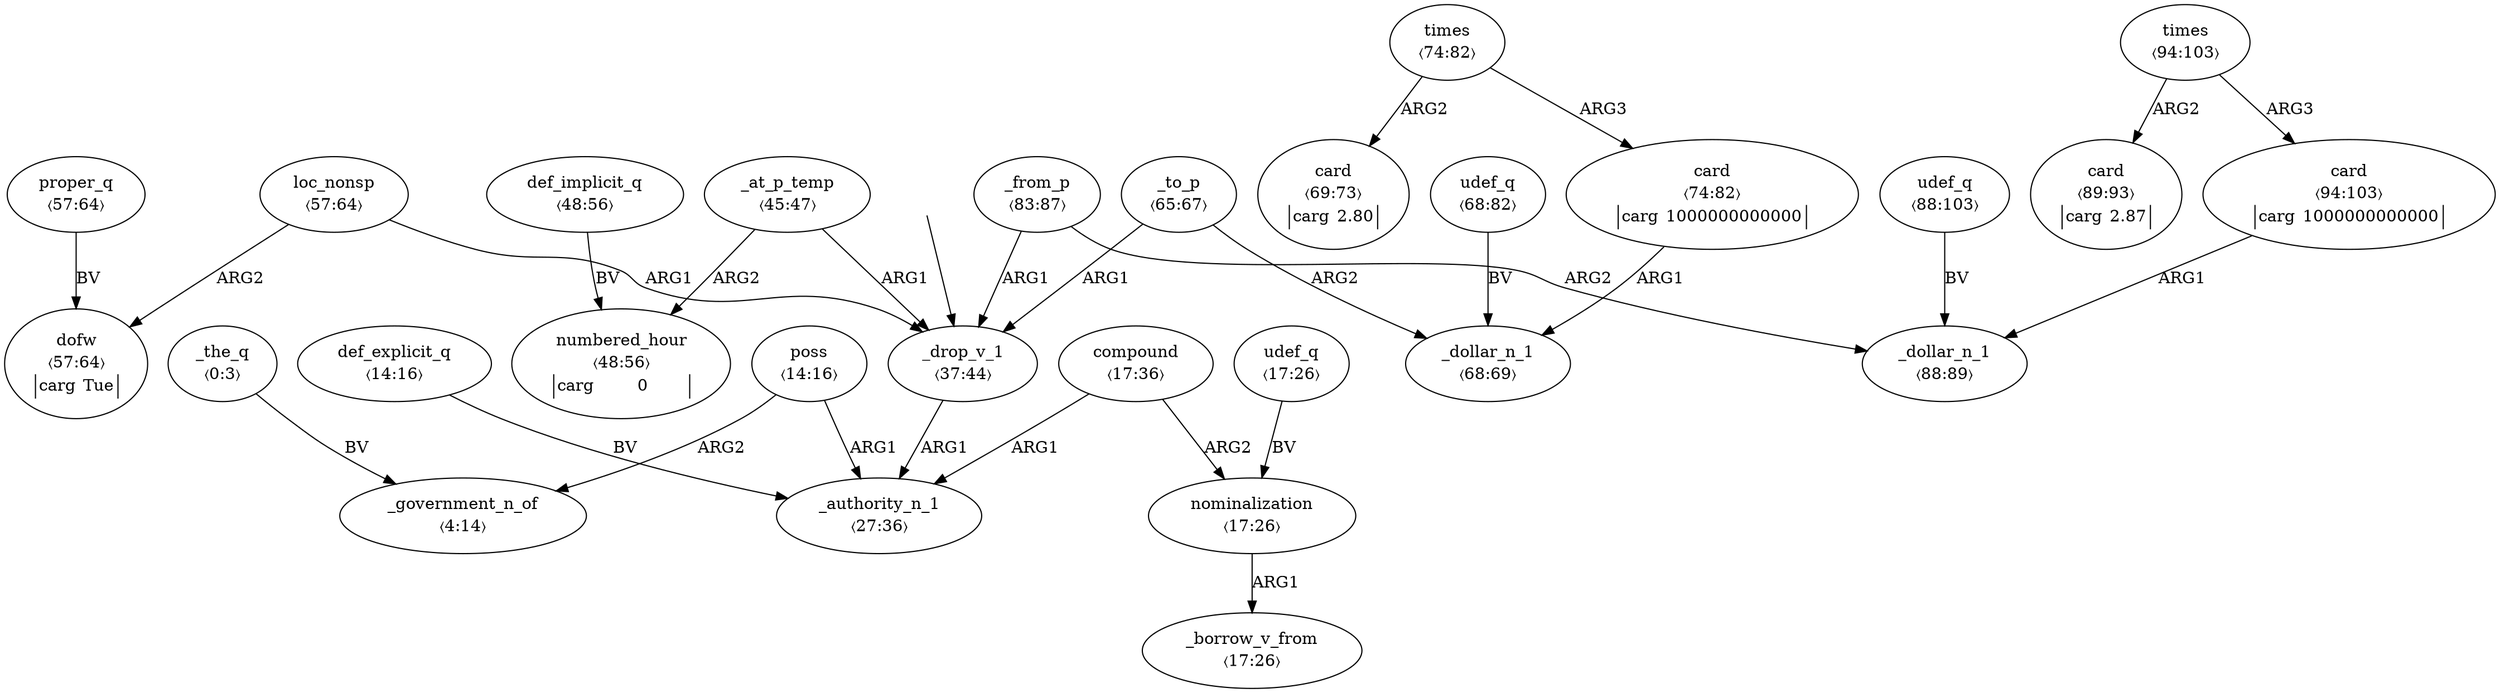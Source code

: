 digraph "20008003" {
  top [ style=invis ];
  top -> 9;
  0 [ label=<<table align="center" border="0" cellspacing="0"><tr><td colspan="2">_the_q</td></tr><tr><td colspan="2">〈0:3〉</td></tr></table>> ];
  1 [ label=<<table align="center" border="0" cellspacing="0"><tr><td colspan="2">_government_n_of</td></tr><tr><td colspan="2">〈4:14〉</td></tr></table>> ];
  2 [ label=<<table align="center" border="0" cellspacing="0"><tr><td colspan="2">def_explicit_q</td></tr><tr><td colspan="2">〈14:16〉</td></tr></table>> ];
  3 [ label=<<table align="center" border="0" cellspacing="0"><tr><td colspan="2">poss</td></tr><tr><td colspan="2">〈14:16〉</td></tr></table>> ];
  4 [ label=<<table align="center" border="0" cellspacing="0"><tr><td colspan="2">compound</td></tr><tr><td colspan="2">〈17:36〉</td></tr></table>> ];
  5 [ label=<<table align="center" border="0" cellspacing="0"><tr><td colspan="2">udef_q</td></tr><tr><td colspan="2">〈17:26〉</td></tr></table>> ];
  6 [ label=<<table align="center" border="0" cellspacing="0"><tr><td colspan="2">_borrow_v_from</td></tr><tr><td colspan="2">〈17:26〉</td></tr></table>> ];
  7 [ label=<<table align="center" border="0" cellspacing="0"><tr><td colspan="2">nominalization</td></tr><tr><td colspan="2">〈17:26〉</td></tr></table>> ];
  8 [ label=<<table align="center" border="0" cellspacing="0"><tr><td colspan="2">_authority_n_1</td></tr><tr><td colspan="2">〈27:36〉</td></tr></table>> ];
  9 [ label=<<table align="center" border="0" cellspacing="0"><tr><td colspan="2">_drop_v_1</td></tr><tr><td colspan="2">〈37:44〉</td></tr></table>> ];
  10 [ label=<<table align="center" border="0" cellspacing="0"><tr><td colspan="2">_at_p_temp</td></tr><tr><td colspan="2">〈45:47〉</td></tr></table>> ];
  11 [ label=<<table align="center" border="0" cellspacing="0"><tr><td colspan="2">numbered_hour</td></tr><tr><td colspan="2">〈48:56〉</td></tr><tr><td sides="l" border="1" align="left">carg</td><td sides="r" border="1" align="left">0</td></tr></table>> ];
  12 [ label=<<table align="center" border="0" cellspacing="0"><tr><td colspan="2">def_implicit_q</td></tr><tr><td colspan="2">〈48:56〉</td></tr></table>> ];
  13 [ label=<<table align="center" border="0" cellspacing="0"><tr><td colspan="2">loc_nonsp</td></tr><tr><td colspan="2">〈57:64〉</td></tr></table>> ];
  14 [ label=<<table align="center" border="0" cellspacing="0"><tr><td colspan="2">proper_q</td></tr><tr><td colspan="2">〈57:64〉</td></tr></table>> ];
  15 [ label=<<table align="center" border="0" cellspacing="0"><tr><td colspan="2">dofw</td></tr><tr><td colspan="2">〈57:64〉</td></tr><tr><td sides="l" border="1" align="left">carg</td><td sides="r" border="1" align="left">Tue</td></tr></table>> ];
  16 [ label=<<table align="center" border="0" cellspacing="0"><tr><td colspan="2">_to_p</td></tr><tr><td colspan="2">〈65:67〉</td></tr></table>> ];
  17 [ label=<<table align="center" border="0" cellspacing="0"><tr><td colspan="2">udef_q</td></tr><tr><td colspan="2">〈68:82〉</td></tr></table>> ];
  18 [ label=<<table align="center" border="0" cellspacing="0"><tr><td colspan="2">_dollar_n_1</td></tr><tr><td colspan="2">〈68:69〉</td></tr></table>> ];
  19 [ label=<<table align="center" border="0" cellspacing="0"><tr><td colspan="2">card</td></tr><tr><td colspan="2">〈69:73〉</td></tr><tr><td sides="l" border="1" align="left">carg</td><td sides="r" border="1" align="left">2.80</td></tr></table>> ];
  20 [ label=<<table align="center" border="0" cellspacing="0"><tr><td colspan="2">card</td></tr><tr><td colspan="2">〈74:82〉</td></tr><tr><td sides="l" border="1" align="left">carg</td><td sides="r" border="1" align="left">1000000000000</td></tr></table>> ];
  21 [ label=<<table align="center" border="0" cellspacing="0"><tr><td colspan="2">times</td></tr><tr><td colspan="2">〈74:82〉</td></tr></table>> ];
  22 [ label=<<table align="center" border="0" cellspacing="0"><tr><td colspan="2">_from_p</td></tr><tr><td colspan="2">〈83:87〉</td></tr></table>> ];
  23 [ label=<<table align="center" border="0" cellspacing="0"><tr><td colspan="2">udef_q</td></tr><tr><td colspan="2">〈88:103〉</td></tr></table>> ];
  24 [ label=<<table align="center" border="0" cellspacing="0"><tr><td colspan="2">_dollar_n_1</td></tr><tr><td colspan="2">〈88:89〉</td></tr></table>> ];
  25 [ label=<<table align="center" border="0" cellspacing="0"><tr><td colspan="2">card</td></tr><tr><td colspan="2">〈89:93〉</td></tr><tr><td sides="l" border="1" align="left">carg</td><td sides="r" border="1" align="left">2.87</td></tr></table>> ];
  26 [ label=<<table align="center" border="0" cellspacing="0"><tr><td colspan="2">card</td></tr><tr><td colspan="2">〈94:103〉</td></tr><tr><td sides="l" border="1" align="left">carg</td><td sides="r" border="1" align="left">1000000000000</td></tr></table>> ];
  27 [ label=<<table align="center" border="0" cellspacing="0"><tr><td colspan="2">times</td></tr><tr><td colspan="2">〈94:103〉</td></tr></table>> ];
  23 -> 24 [ label="BV" ];
  4 -> 8 [ label="ARG1" ];
  10 -> 11 [ label="ARG2" ];
  13 -> 9 [ label="ARG1" ];
  9 -> 8 [ label="ARG1" ];
  5 -> 7 [ label="BV" ];
  7 -> 6 [ label="ARG1" ];
  3 -> 8 [ label="ARG1" ];
  21 -> 19 [ label="ARG2" ];
  16 -> 18 [ label="ARG2" ];
  20 -> 18 [ label="ARG1" ];
  3 -> 1 [ label="ARG2" ];
  13 -> 15 [ label="ARG2" ];
  2 -> 8 [ label="BV" ];
  17 -> 18 [ label="BV" ];
  26 -> 24 [ label="ARG1" ];
  12 -> 11 [ label="BV" ];
  21 -> 20 [ label="ARG3" ];
  10 -> 9 [ label="ARG1" ];
  16 -> 9 [ label="ARG1" ];
  27 -> 26 [ label="ARG3" ];
  0 -> 1 [ label="BV" ];
  14 -> 15 [ label="BV" ];
  22 -> 24 [ label="ARG2" ];
  4 -> 7 [ label="ARG2" ];
  22 -> 9 [ label="ARG1" ];
  27 -> 25 [ label="ARG2" ];
}

